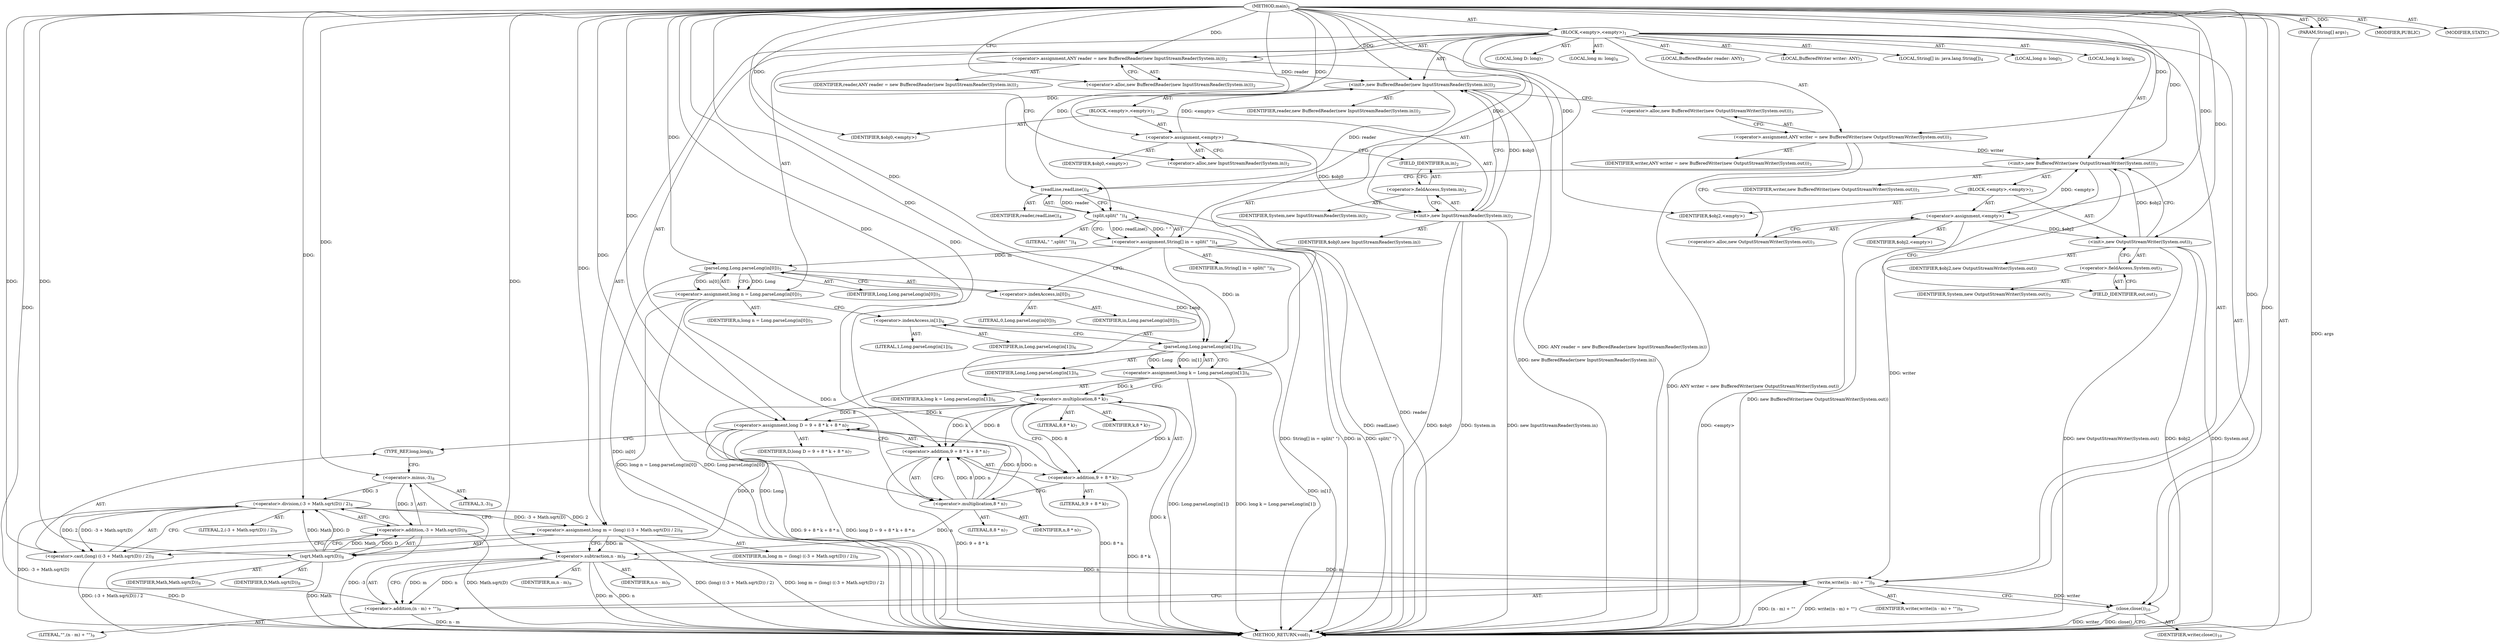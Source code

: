 digraph "main" {  
"21" [label = <(METHOD,main)<SUB>1</SUB>> ]
"22" [label = <(PARAM,String[] args)<SUB>1</SUB>> ]
"23" [label = <(BLOCK,&lt;empty&gt;,&lt;empty&gt;)<SUB>1</SUB>> ]
"4" [label = <(LOCAL,BufferedReader reader: ANY)<SUB>2</SUB>> ]
"24" [label = <(&lt;operator&gt;.assignment,ANY reader = new BufferedReader(new InputStreamReader(System.in)))<SUB>2</SUB>> ]
"25" [label = <(IDENTIFIER,reader,ANY reader = new BufferedReader(new InputStreamReader(System.in)))<SUB>2</SUB>> ]
"26" [label = <(&lt;operator&gt;.alloc,new BufferedReader(new InputStreamReader(System.in)))<SUB>2</SUB>> ]
"27" [label = <(&lt;init&gt;,new BufferedReader(new InputStreamReader(System.in)))<SUB>2</SUB>> ]
"3" [label = <(IDENTIFIER,reader,new BufferedReader(new InputStreamReader(System.in)))<SUB>2</SUB>> ]
"28" [label = <(BLOCK,&lt;empty&gt;,&lt;empty&gt;)<SUB>2</SUB>> ]
"29" [label = <(&lt;operator&gt;.assignment,&lt;empty&gt;)> ]
"30" [label = <(IDENTIFIER,$obj0,&lt;empty&gt;)> ]
"31" [label = <(&lt;operator&gt;.alloc,new InputStreamReader(System.in))<SUB>2</SUB>> ]
"32" [label = <(&lt;init&gt;,new InputStreamReader(System.in))<SUB>2</SUB>> ]
"33" [label = <(IDENTIFIER,$obj0,new InputStreamReader(System.in))> ]
"34" [label = <(&lt;operator&gt;.fieldAccess,System.in)<SUB>2</SUB>> ]
"35" [label = <(IDENTIFIER,System,new InputStreamReader(System.in))<SUB>2</SUB>> ]
"36" [label = <(FIELD_IDENTIFIER,in,in)<SUB>2</SUB>> ]
"37" [label = <(IDENTIFIER,$obj0,&lt;empty&gt;)> ]
"6" [label = <(LOCAL,BufferedWriter writer: ANY)<SUB>3</SUB>> ]
"38" [label = <(&lt;operator&gt;.assignment,ANY writer = new BufferedWriter(new OutputStreamWriter(System.out)))<SUB>3</SUB>> ]
"39" [label = <(IDENTIFIER,writer,ANY writer = new BufferedWriter(new OutputStreamWriter(System.out)))<SUB>3</SUB>> ]
"40" [label = <(&lt;operator&gt;.alloc,new BufferedWriter(new OutputStreamWriter(System.out)))<SUB>3</SUB>> ]
"41" [label = <(&lt;init&gt;,new BufferedWriter(new OutputStreamWriter(System.out)))<SUB>3</SUB>> ]
"5" [label = <(IDENTIFIER,writer,new BufferedWriter(new OutputStreamWriter(System.out)))<SUB>3</SUB>> ]
"42" [label = <(BLOCK,&lt;empty&gt;,&lt;empty&gt;)<SUB>3</SUB>> ]
"43" [label = <(&lt;operator&gt;.assignment,&lt;empty&gt;)> ]
"44" [label = <(IDENTIFIER,$obj2,&lt;empty&gt;)> ]
"45" [label = <(&lt;operator&gt;.alloc,new OutputStreamWriter(System.out))<SUB>3</SUB>> ]
"46" [label = <(&lt;init&gt;,new OutputStreamWriter(System.out))<SUB>3</SUB>> ]
"47" [label = <(IDENTIFIER,$obj2,new OutputStreamWriter(System.out))> ]
"48" [label = <(&lt;operator&gt;.fieldAccess,System.out)<SUB>3</SUB>> ]
"49" [label = <(IDENTIFIER,System,new OutputStreamWriter(System.out))<SUB>3</SUB>> ]
"50" [label = <(FIELD_IDENTIFIER,out,out)<SUB>3</SUB>> ]
"51" [label = <(IDENTIFIER,$obj2,&lt;empty&gt;)> ]
"52" [label = <(LOCAL,String[] in: java.lang.String[])<SUB>4</SUB>> ]
"53" [label = <(&lt;operator&gt;.assignment,String[] in = split(&quot; &quot;))<SUB>4</SUB>> ]
"54" [label = <(IDENTIFIER,in,String[] in = split(&quot; &quot;))<SUB>4</SUB>> ]
"55" [label = <(split,split(&quot; &quot;))<SUB>4</SUB>> ]
"56" [label = <(readLine,readLine())<SUB>4</SUB>> ]
"57" [label = <(IDENTIFIER,reader,readLine())<SUB>4</SUB>> ]
"58" [label = <(LITERAL,&quot; &quot;,split(&quot; &quot;))<SUB>4</SUB>> ]
"59" [label = <(LOCAL,long n: long)<SUB>5</SUB>> ]
"60" [label = <(&lt;operator&gt;.assignment,long n = Long.parseLong(in[0]))<SUB>5</SUB>> ]
"61" [label = <(IDENTIFIER,n,long n = Long.parseLong(in[0]))<SUB>5</SUB>> ]
"62" [label = <(parseLong,Long.parseLong(in[0]))<SUB>5</SUB>> ]
"63" [label = <(IDENTIFIER,Long,Long.parseLong(in[0]))<SUB>5</SUB>> ]
"64" [label = <(&lt;operator&gt;.indexAccess,in[0])<SUB>5</SUB>> ]
"65" [label = <(IDENTIFIER,in,Long.parseLong(in[0]))<SUB>5</SUB>> ]
"66" [label = <(LITERAL,0,Long.parseLong(in[0]))<SUB>5</SUB>> ]
"67" [label = <(LOCAL,long k: long)<SUB>6</SUB>> ]
"68" [label = <(&lt;operator&gt;.assignment,long k = Long.parseLong(in[1]))<SUB>6</SUB>> ]
"69" [label = <(IDENTIFIER,k,long k = Long.parseLong(in[1]))<SUB>6</SUB>> ]
"70" [label = <(parseLong,Long.parseLong(in[1]))<SUB>6</SUB>> ]
"71" [label = <(IDENTIFIER,Long,Long.parseLong(in[1]))<SUB>6</SUB>> ]
"72" [label = <(&lt;operator&gt;.indexAccess,in[1])<SUB>6</SUB>> ]
"73" [label = <(IDENTIFIER,in,Long.parseLong(in[1]))<SUB>6</SUB>> ]
"74" [label = <(LITERAL,1,Long.parseLong(in[1]))<SUB>6</SUB>> ]
"75" [label = <(LOCAL,long D: long)<SUB>7</SUB>> ]
"76" [label = <(&lt;operator&gt;.assignment,long D = 9 + 8 * k + 8 * n)<SUB>7</SUB>> ]
"77" [label = <(IDENTIFIER,D,long D = 9 + 8 * k + 8 * n)<SUB>7</SUB>> ]
"78" [label = <(&lt;operator&gt;.addition,9 + 8 * k + 8 * n)<SUB>7</SUB>> ]
"79" [label = <(&lt;operator&gt;.addition,9 + 8 * k)<SUB>7</SUB>> ]
"80" [label = <(LITERAL,9,9 + 8 * k)<SUB>7</SUB>> ]
"81" [label = <(&lt;operator&gt;.multiplication,8 * k)<SUB>7</SUB>> ]
"82" [label = <(LITERAL,8,8 * k)<SUB>7</SUB>> ]
"83" [label = <(IDENTIFIER,k,8 * k)<SUB>7</SUB>> ]
"84" [label = <(&lt;operator&gt;.multiplication,8 * n)<SUB>7</SUB>> ]
"85" [label = <(LITERAL,8,8 * n)<SUB>7</SUB>> ]
"86" [label = <(IDENTIFIER,n,8 * n)<SUB>7</SUB>> ]
"87" [label = <(LOCAL,long m: long)<SUB>8</SUB>> ]
"88" [label = <(&lt;operator&gt;.assignment,long m = (long) ((-3 + Math.sqrt(D)) / 2))<SUB>8</SUB>> ]
"89" [label = <(IDENTIFIER,m,long m = (long) ((-3 + Math.sqrt(D)) / 2))<SUB>8</SUB>> ]
"90" [label = <(&lt;operator&gt;.cast,(long) ((-3 + Math.sqrt(D)) / 2))<SUB>8</SUB>> ]
"91" [label = <(TYPE_REF,long,long)<SUB>8</SUB>> ]
"92" [label = <(&lt;operator&gt;.division,(-3 + Math.sqrt(D)) / 2)<SUB>8</SUB>> ]
"93" [label = <(&lt;operator&gt;.addition,-3 + Math.sqrt(D))<SUB>8</SUB>> ]
"94" [label = <(&lt;operator&gt;.minus,-3)<SUB>8</SUB>> ]
"95" [label = <(LITERAL,3,-3)<SUB>8</SUB>> ]
"96" [label = <(sqrt,Math.sqrt(D))<SUB>8</SUB>> ]
"97" [label = <(IDENTIFIER,Math,Math.sqrt(D))<SUB>8</SUB>> ]
"98" [label = <(IDENTIFIER,D,Math.sqrt(D))<SUB>8</SUB>> ]
"99" [label = <(LITERAL,2,(-3 + Math.sqrt(D)) / 2)<SUB>8</SUB>> ]
"100" [label = <(write,write((n - m) + &quot;&quot;))<SUB>9</SUB>> ]
"101" [label = <(IDENTIFIER,writer,write((n - m) + &quot;&quot;))<SUB>9</SUB>> ]
"102" [label = <(&lt;operator&gt;.addition,(n - m) + &quot;&quot;)<SUB>9</SUB>> ]
"103" [label = <(&lt;operator&gt;.subtraction,n - m)<SUB>9</SUB>> ]
"104" [label = <(IDENTIFIER,n,n - m)<SUB>9</SUB>> ]
"105" [label = <(IDENTIFIER,m,n - m)<SUB>9</SUB>> ]
"106" [label = <(LITERAL,&quot;&quot;,(n - m) + &quot;&quot;)<SUB>9</SUB>> ]
"107" [label = <(close,close())<SUB>10</SUB>> ]
"108" [label = <(IDENTIFIER,writer,close())<SUB>10</SUB>> ]
"109" [label = <(MODIFIER,PUBLIC)> ]
"110" [label = <(MODIFIER,STATIC)> ]
"111" [label = <(METHOD_RETURN,void)<SUB>1</SUB>> ]
  "21" -> "22"  [ label = "AST: "] 
  "21" -> "23"  [ label = "AST: "] 
  "21" -> "109"  [ label = "AST: "] 
  "21" -> "110"  [ label = "AST: "] 
  "21" -> "111"  [ label = "AST: "] 
  "23" -> "4"  [ label = "AST: "] 
  "23" -> "24"  [ label = "AST: "] 
  "23" -> "27"  [ label = "AST: "] 
  "23" -> "6"  [ label = "AST: "] 
  "23" -> "38"  [ label = "AST: "] 
  "23" -> "41"  [ label = "AST: "] 
  "23" -> "52"  [ label = "AST: "] 
  "23" -> "53"  [ label = "AST: "] 
  "23" -> "59"  [ label = "AST: "] 
  "23" -> "60"  [ label = "AST: "] 
  "23" -> "67"  [ label = "AST: "] 
  "23" -> "68"  [ label = "AST: "] 
  "23" -> "75"  [ label = "AST: "] 
  "23" -> "76"  [ label = "AST: "] 
  "23" -> "87"  [ label = "AST: "] 
  "23" -> "88"  [ label = "AST: "] 
  "23" -> "100"  [ label = "AST: "] 
  "23" -> "107"  [ label = "AST: "] 
  "24" -> "25"  [ label = "AST: "] 
  "24" -> "26"  [ label = "AST: "] 
  "27" -> "3"  [ label = "AST: "] 
  "27" -> "28"  [ label = "AST: "] 
  "28" -> "29"  [ label = "AST: "] 
  "28" -> "32"  [ label = "AST: "] 
  "28" -> "37"  [ label = "AST: "] 
  "29" -> "30"  [ label = "AST: "] 
  "29" -> "31"  [ label = "AST: "] 
  "32" -> "33"  [ label = "AST: "] 
  "32" -> "34"  [ label = "AST: "] 
  "34" -> "35"  [ label = "AST: "] 
  "34" -> "36"  [ label = "AST: "] 
  "38" -> "39"  [ label = "AST: "] 
  "38" -> "40"  [ label = "AST: "] 
  "41" -> "5"  [ label = "AST: "] 
  "41" -> "42"  [ label = "AST: "] 
  "42" -> "43"  [ label = "AST: "] 
  "42" -> "46"  [ label = "AST: "] 
  "42" -> "51"  [ label = "AST: "] 
  "43" -> "44"  [ label = "AST: "] 
  "43" -> "45"  [ label = "AST: "] 
  "46" -> "47"  [ label = "AST: "] 
  "46" -> "48"  [ label = "AST: "] 
  "48" -> "49"  [ label = "AST: "] 
  "48" -> "50"  [ label = "AST: "] 
  "53" -> "54"  [ label = "AST: "] 
  "53" -> "55"  [ label = "AST: "] 
  "55" -> "56"  [ label = "AST: "] 
  "55" -> "58"  [ label = "AST: "] 
  "56" -> "57"  [ label = "AST: "] 
  "60" -> "61"  [ label = "AST: "] 
  "60" -> "62"  [ label = "AST: "] 
  "62" -> "63"  [ label = "AST: "] 
  "62" -> "64"  [ label = "AST: "] 
  "64" -> "65"  [ label = "AST: "] 
  "64" -> "66"  [ label = "AST: "] 
  "68" -> "69"  [ label = "AST: "] 
  "68" -> "70"  [ label = "AST: "] 
  "70" -> "71"  [ label = "AST: "] 
  "70" -> "72"  [ label = "AST: "] 
  "72" -> "73"  [ label = "AST: "] 
  "72" -> "74"  [ label = "AST: "] 
  "76" -> "77"  [ label = "AST: "] 
  "76" -> "78"  [ label = "AST: "] 
  "78" -> "79"  [ label = "AST: "] 
  "78" -> "84"  [ label = "AST: "] 
  "79" -> "80"  [ label = "AST: "] 
  "79" -> "81"  [ label = "AST: "] 
  "81" -> "82"  [ label = "AST: "] 
  "81" -> "83"  [ label = "AST: "] 
  "84" -> "85"  [ label = "AST: "] 
  "84" -> "86"  [ label = "AST: "] 
  "88" -> "89"  [ label = "AST: "] 
  "88" -> "90"  [ label = "AST: "] 
  "90" -> "91"  [ label = "AST: "] 
  "90" -> "92"  [ label = "AST: "] 
  "92" -> "93"  [ label = "AST: "] 
  "92" -> "99"  [ label = "AST: "] 
  "93" -> "94"  [ label = "AST: "] 
  "93" -> "96"  [ label = "AST: "] 
  "94" -> "95"  [ label = "AST: "] 
  "96" -> "97"  [ label = "AST: "] 
  "96" -> "98"  [ label = "AST: "] 
  "100" -> "101"  [ label = "AST: "] 
  "100" -> "102"  [ label = "AST: "] 
  "102" -> "103"  [ label = "AST: "] 
  "102" -> "106"  [ label = "AST: "] 
  "103" -> "104"  [ label = "AST: "] 
  "103" -> "105"  [ label = "AST: "] 
  "107" -> "108"  [ label = "AST: "] 
  "24" -> "31"  [ label = "CFG: "] 
  "27" -> "40"  [ label = "CFG: "] 
  "38" -> "45"  [ label = "CFG: "] 
  "41" -> "56"  [ label = "CFG: "] 
  "53" -> "64"  [ label = "CFG: "] 
  "60" -> "72"  [ label = "CFG: "] 
  "68" -> "81"  [ label = "CFG: "] 
  "76" -> "91"  [ label = "CFG: "] 
  "88" -> "103"  [ label = "CFG: "] 
  "100" -> "107"  [ label = "CFG: "] 
  "107" -> "111"  [ label = "CFG: "] 
  "26" -> "24"  [ label = "CFG: "] 
  "40" -> "38"  [ label = "CFG: "] 
  "55" -> "53"  [ label = "CFG: "] 
  "62" -> "60"  [ label = "CFG: "] 
  "70" -> "68"  [ label = "CFG: "] 
  "78" -> "76"  [ label = "CFG: "] 
  "90" -> "88"  [ label = "CFG: "] 
  "102" -> "100"  [ label = "CFG: "] 
  "29" -> "36"  [ label = "CFG: "] 
  "32" -> "27"  [ label = "CFG: "] 
  "43" -> "50"  [ label = "CFG: "] 
  "46" -> "41"  [ label = "CFG: "] 
  "56" -> "55"  [ label = "CFG: "] 
  "64" -> "62"  [ label = "CFG: "] 
  "72" -> "70"  [ label = "CFG: "] 
  "79" -> "84"  [ label = "CFG: "] 
  "84" -> "78"  [ label = "CFG: "] 
  "91" -> "94"  [ label = "CFG: "] 
  "92" -> "90"  [ label = "CFG: "] 
  "103" -> "102"  [ label = "CFG: "] 
  "31" -> "29"  [ label = "CFG: "] 
  "34" -> "32"  [ label = "CFG: "] 
  "45" -> "43"  [ label = "CFG: "] 
  "48" -> "46"  [ label = "CFG: "] 
  "81" -> "79"  [ label = "CFG: "] 
  "93" -> "92"  [ label = "CFG: "] 
  "36" -> "34"  [ label = "CFG: "] 
  "50" -> "48"  [ label = "CFG: "] 
  "94" -> "96"  [ label = "CFG: "] 
  "96" -> "93"  [ label = "CFG: "] 
  "21" -> "26"  [ label = "CFG: "] 
  "22" -> "111"  [ label = "DDG: args"] 
  "24" -> "111"  [ label = "DDG: ANY reader = new BufferedReader(new InputStreamReader(System.in))"] 
  "32" -> "111"  [ label = "DDG: $obj0"] 
  "32" -> "111"  [ label = "DDG: System.in"] 
  "32" -> "111"  [ label = "DDG: new InputStreamReader(System.in)"] 
  "27" -> "111"  [ label = "DDG: new BufferedReader(new InputStreamReader(System.in))"] 
  "38" -> "111"  [ label = "DDG: ANY writer = new BufferedWriter(new OutputStreamWriter(System.out))"] 
  "43" -> "111"  [ label = "DDG: &lt;empty&gt;"] 
  "46" -> "111"  [ label = "DDG: $obj2"] 
  "46" -> "111"  [ label = "DDG: System.out"] 
  "46" -> "111"  [ label = "DDG: new OutputStreamWriter(System.out)"] 
  "41" -> "111"  [ label = "DDG: new BufferedWriter(new OutputStreamWriter(System.out))"] 
  "53" -> "111"  [ label = "DDG: in"] 
  "56" -> "111"  [ label = "DDG: reader"] 
  "55" -> "111"  [ label = "DDG: readLine()"] 
  "53" -> "111"  [ label = "DDG: split(&quot; &quot;)"] 
  "53" -> "111"  [ label = "DDG: String[] in = split(&quot; &quot;)"] 
  "62" -> "111"  [ label = "DDG: in[0]"] 
  "60" -> "111"  [ label = "DDG: Long.parseLong(in[0])"] 
  "60" -> "111"  [ label = "DDG: long n = Long.parseLong(in[0])"] 
  "70" -> "111"  [ label = "DDG: Long"] 
  "70" -> "111"  [ label = "DDG: in[1]"] 
  "68" -> "111"  [ label = "DDG: Long.parseLong(in[1])"] 
  "68" -> "111"  [ label = "DDG: long k = Long.parseLong(in[1])"] 
  "81" -> "111"  [ label = "DDG: k"] 
  "79" -> "111"  [ label = "DDG: 8 * k"] 
  "78" -> "111"  [ label = "DDG: 9 + 8 * k"] 
  "78" -> "111"  [ label = "DDG: 8 * n"] 
  "76" -> "111"  [ label = "DDG: 9 + 8 * k + 8 * n"] 
  "76" -> "111"  [ label = "DDG: long D = 9 + 8 * k + 8 * n"] 
  "93" -> "111"  [ label = "DDG: -3"] 
  "96" -> "111"  [ label = "DDG: D"] 
  "93" -> "111"  [ label = "DDG: Math.sqrt(D)"] 
  "92" -> "111"  [ label = "DDG: -3 + Math.sqrt(D)"] 
  "90" -> "111"  [ label = "DDG: (-3 + Math.sqrt(D)) / 2"] 
  "88" -> "111"  [ label = "DDG: (long) ((-3 + Math.sqrt(D)) / 2)"] 
  "88" -> "111"  [ label = "DDG: long m = (long) ((-3 + Math.sqrt(D)) / 2)"] 
  "103" -> "111"  [ label = "DDG: n"] 
  "103" -> "111"  [ label = "DDG: m"] 
  "102" -> "111"  [ label = "DDG: n - m"] 
  "100" -> "111"  [ label = "DDG: (n - m) + &quot;&quot;"] 
  "100" -> "111"  [ label = "DDG: write((n - m) + &quot;&quot;)"] 
  "107" -> "111"  [ label = "DDG: writer"] 
  "107" -> "111"  [ label = "DDG: close()"] 
  "96" -> "111"  [ label = "DDG: Math"] 
  "21" -> "22"  [ label = "DDG: "] 
  "21" -> "24"  [ label = "DDG: "] 
  "21" -> "38"  [ label = "DDG: "] 
  "55" -> "53"  [ label = "DDG: readLine()"] 
  "55" -> "53"  [ label = "DDG: &quot; &quot;"] 
  "62" -> "60"  [ label = "DDG: Long"] 
  "62" -> "60"  [ label = "DDG: in[0]"] 
  "70" -> "68"  [ label = "DDG: Long"] 
  "70" -> "68"  [ label = "DDG: in[1]"] 
  "21" -> "76"  [ label = "DDG: "] 
  "81" -> "76"  [ label = "DDG: 8"] 
  "81" -> "76"  [ label = "DDG: k"] 
  "84" -> "76"  [ label = "DDG: 8"] 
  "84" -> "76"  [ label = "DDG: n"] 
  "21" -> "88"  [ label = "DDG: "] 
  "92" -> "88"  [ label = "DDG: -3 + Math.sqrt(D)"] 
  "92" -> "88"  [ label = "DDG: 2"] 
  "24" -> "27"  [ label = "DDG: reader"] 
  "21" -> "27"  [ label = "DDG: "] 
  "29" -> "27"  [ label = "DDG: &lt;empty&gt;"] 
  "32" -> "27"  [ label = "DDG: $obj0"] 
  "38" -> "41"  [ label = "DDG: writer"] 
  "21" -> "41"  [ label = "DDG: "] 
  "43" -> "41"  [ label = "DDG: &lt;empty&gt;"] 
  "46" -> "41"  [ label = "DDG: $obj2"] 
  "41" -> "100"  [ label = "DDG: writer"] 
  "21" -> "100"  [ label = "DDG: "] 
  "103" -> "100"  [ label = "DDG: n"] 
  "103" -> "100"  [ label = "DDG: m"] 
  "100" -> "107"  [ label = "DDG: writer"] 
  "21" -> "107"  [ label = "DDG: "] 
  "21" -> "29"  [ label = "DDG: "] 
  "21" -> "37"  [ label = "DDG: "] 
  "21" -> "43"  [ label = "DDG: "] 
  "21" -> "51"  [ label = "DDG: "] 
  "56" -> "55"  [ label = "DDG: reader"] 
  "21" -> "55"  [ label = "DDG: "] 
  "21" -> "62"  [ label = "DDG: "] 
  "53" -> "62"  [ label = "DDG: in"] 
  "62" -> "70"  [ label = "DDG: Long"] 
  "21" -> "70"  [ label = "DDG: "] 
  "53" -> "70"  [ label = "DDG: in"] 
  "21" -> "78"  [ label = "DDG: "] 
  "81" -> "78"  [ label = "DDG: 8"] 
  "81" -> "78"  [ label = "DDG: k"] 
  "84" -> "78"  [ label = "DDG: 8"] 
  "84" -> "78"  [ label = "DDG: n"] 
  "21" -> "90"  [ label = "DDG: "] 
  "92" -> "90"  [ label = "DDG: -3 + Math.sqrt(D)"] 
  "92" -> "90"  [ label = "DDG: 2"] 
  "103" -> "102"  [ label = "DDG: n"] 
  "103" -> "102"  [ label = "DDG: m"] 
  "21" -> "102"  [ label = "DDG: "] 
  "29" -> "32"  [ label = "DDG: $obj0"] 
  "21" -> "32"  [ label = "DDG: "] 
  "43" -> "46"  [ label = "DDG: $obj2"] 
  "21" -> "46"  [ label = "DDG: "] 
  "27" -> "56"  [ label = "DDG: reader"] 
  "21" -> "56"  [ label = "DDG: "] 
  "21" -> "79"  [ label = "DDG: "] 
  "81" -> "79"  [ label = "DDG: 8"] 
  "81" -> "79"  [ label = "DDG: k"] 
  "21" -> "84"  [ label = "DDG: "] 
  "60" -> "84"  [ label = "DDG: n"] 
  "94" -> "92"  [ label = "DDG: 3"] 
  "96" -> "92"  [ label = "DDG: Math"] 
  "96" -> "92"  [ label = "DDG: D"] 
  "21" -> "92"  [ label = "DDG: "] 
  "84" -> "103"  [ label = "DDG: n"] 
  "21" -> "103"  [ label = "DDG: "] 
  "88" -> "103"  [ label = "DDG: m"] 
  "21" -> "81"  [ label = "DDG: "] 
  "68" -> "81"  [ label = "DDG: k"] 
  "94" -> "93"  [ label = "DDG: 3"] 
  "96" -> "93"  [ label = "DDG: Math"] 
  "96" -> "93"  [ label = "DDG: D"] 
  "21" -> "94"  [ label = "DDG: "] 
  "21" -> "96"  [ label = "DDG: "] 
  "76" -> "96"  [ label = "DDG: D"] 
}
